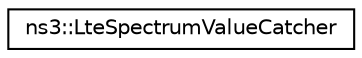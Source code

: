 digraph "Graphical Class Hierarchy"
{
 // LATEX_PDF_SIZE
  edge [fontname="Helvetica",fontsize="10",labelfontname="Helvetica",labelfontsize="10"];
  node [fontname="Helvetica",fontsize="10",shape=record];
  rankdir="LR";
  Node0 [label="ns3::LteSpectrumValueCatcher",height=0.2,width=0.4,color="black", fillcolor="white", style="filled",URL="$classns3_1_1_lte_spectrum_value_catcher.html",tooltip="A sink to be plugged to the callback of LteChunkProcessor allowing to save and later retrieve the lat..."];
}
